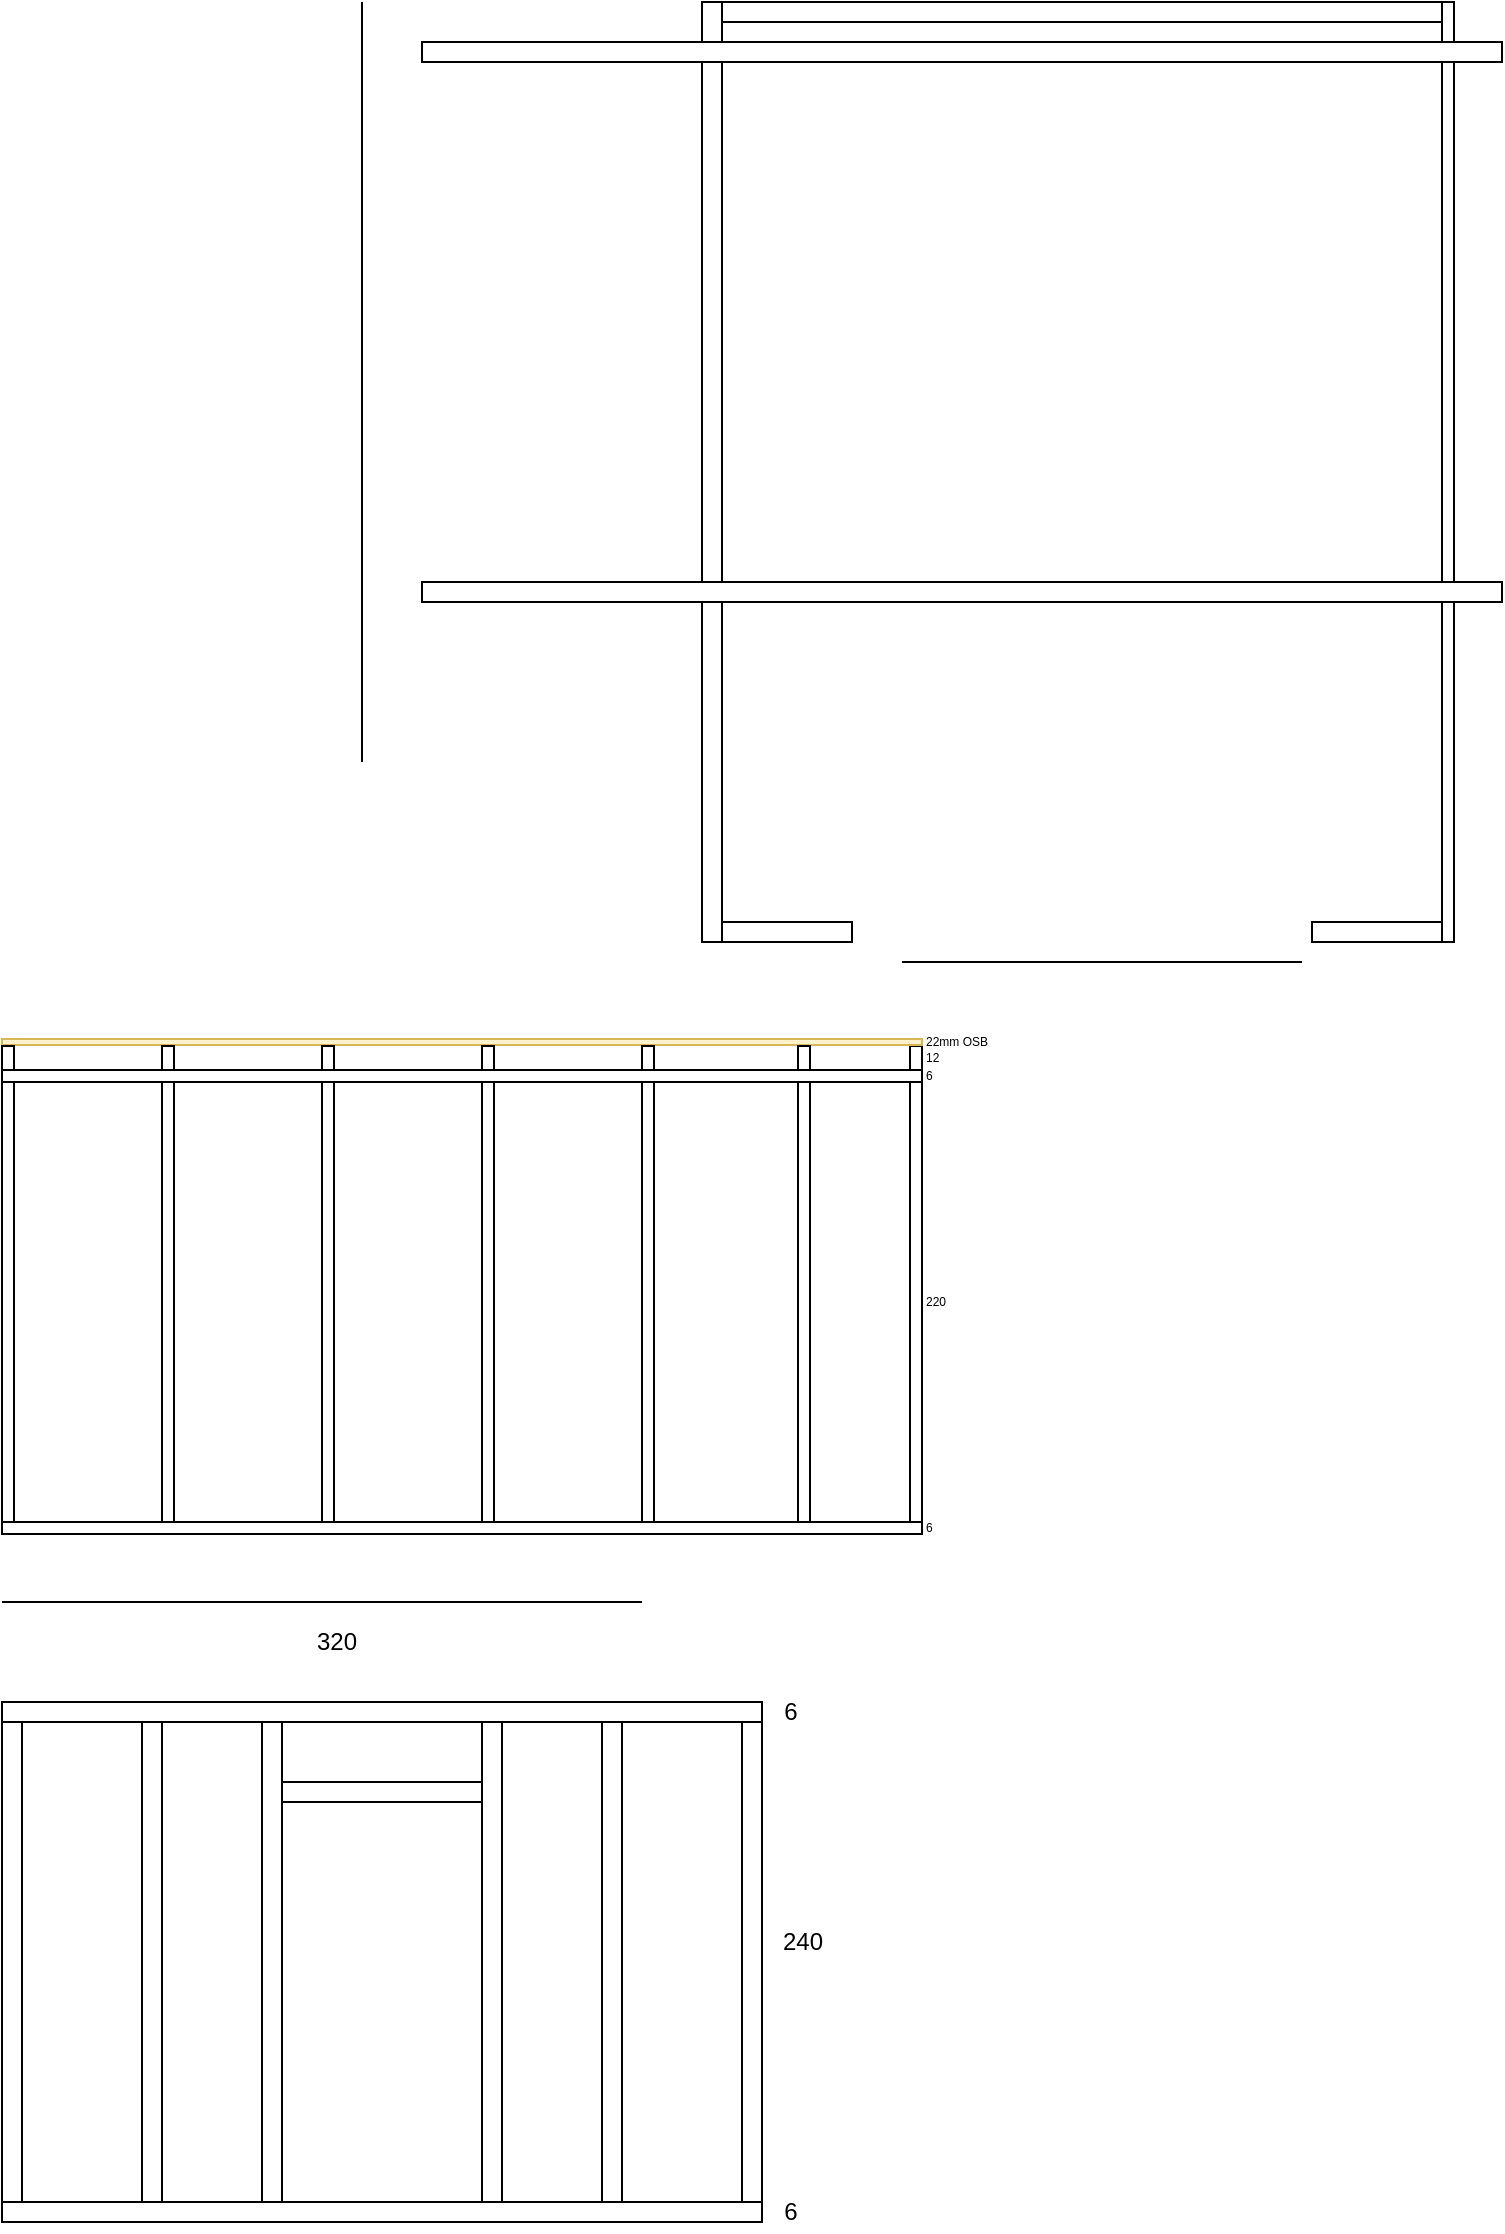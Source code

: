 <mxfile version="17.1.3" type="github">
  <diagram id="uHJnZxycNqBeEuo7Jlci" name="Page-1">
    <mxGraphModel dx="687" dy="398" grid="1" gridSize="10" guides="1" tooltips="1" connect="1" arrows="1" fold="1" page="1" pageScale="1" pageWidth="827" pageHeight="1169" math="0" shadow="0">
      <root>
        <mxCell id="0" />
        <mxCell id="1" parent="0" />
        <mxCell id="wEZuyLANaTQTKHT913J5-1" value="" style="rounded=0;whiteSpace=wrap;html=1;" parent="1" vertex="1">
          <mxGeometry x="380" y="20" width="360" height="10" as="geometry" />
        </mxCell>
        <mxCell id="wEZuyLANaTQTKHT913J5-2" value="" style="rounded=0;whiteSpace=wrap;html=1;" parent="1" vertex="1">
          <mxGeometry x="370" y="20" width="10" height="470" as="geometry" />
        </mxCell>
        <mxCell id="wEZuyLANaTQTKHT913J5-3" value="" style="rounded=0;whiteSpace=wrap;html=1;" parent="1" vertex="1">
          <mxGeometry x="740" y="20" width="6" height="470" as="geometry" />
        </mxCell>
        <mxCell id="wEZuyLANaTQTKHT913J5-4" value="" style="rounded=0;whiteSpace=wrap;html=1;" parent="1" vertex="1">
          <mxGeometry x="380" y="480" width="65" height="10" as="geometry" />
        </mxCell>
        <mxCell id="wEZuyLANaTQTKHT913J5-5" value="" style="rounded=0;whiteSpace=wrap;html=1;" parent="1" vertex="1">
          <mxGeometry x="675" y="480" width="65" height="10" as="geometry" />
        </mxCell>
        <mxCell id="wEZuyLANaTQTKHT913J5-6" value="" style="rounded=0;whiteSpace=wrap;html=1;" parent="1" vertex="1">
          <mxGeometry x="20" y="780" width="460" height="6" as="geometry" />
        </mxCell>
        <mxCell id="wEZuyLANaTQTKHT913J5-7" value="" style="rounded=0;whiteSpace=wrap;html=1;" parent="1" vertex="1">
          <mxGeometry x="20" y="560" width="6" height="220" as="geometry" />
        </mxCell>
        <mxCell id="wEZuyLANaTQTKHT913J5-8" value="" style="rounded=0;whiteSpace=wrap;html=1;" parent="1" vertex="1">
          <mxGeometry x="474" y="560" width="6" height="220" as="geometry" />
        </mxCell>
        <mxCell id="wEZuyLANaTQTKHT913J5-9" value="" style="rounded=0;whiteSpace=wrap;html=1;" parent="1" vertex="1">
          <mxGeometry x="20" y="554" width="460" height="6" as="geometry" />
        </mxCell>
        <mxCell id="wEZuyLANaTQTKHT913J5-10" value="" style="rounded=0;whiteSpace=wrap;html=1;" parent="1" vertex="1">
          <mxGeometry x="100" y="560" width="6" height="220" as="geometry" />
        </mxCell>
        <mxCell id="wEZuyLANaTQTKHT913J5-11" value="" style="rounded=0;whiteSpace=wrap;html=1;" parent="1" vertex="1">
          <mxGeometry x="260" y="560" width="6" height="220" as="geometry" />
        </mxCell>
        <mxCell id="wEZuyLANaTQTKHT913J5-13" value="" style="endArrow=none;html=1;rounded=0;" parent="1" edge="1">
          <mxGeometry width="50" height="50" relative="1" as="geometry">
            <mxPoint x="20" y="820" as="sourcePoint" />
            <mxPoint x="340" y="820" as="targetPoint" />
          </mxGeometry>
        </mxCell>
        <mxCell id="wEZuyLANaTQTKHT913J5-14" value="" style="rounded=0;whiteSpace=wrap;html=1;" parent="1" vertex="1">
          <mxGeometry x="340" y="560" width="6" height="220" as="geometry" />
        </mxCell>
        <mxCell id="wEZuyLANaTQTKHT913J5-15" value="" style="rounded=0;whiteSpace=wrap;html=1;" parent="1" vertex="1">
          <mxGeometry x="418" y="560" width="6" height="220" as="geometry" />
        </mxCell>
        <mxCell id="wEZuyLANaTQTKHT913J5-20" value="" style="endArrow=none;html=1;rounded=0;" parent="1" edge="1">
          <mxGeometry width="50" height="50" relative="1" as="geometry">
            <mxPoint x="470" y="500" as="sourcePoint" />
            <mxPoint x="670" y="500" as="targetPoint" />
          </mxGeometry>
        </mxCell>
        <mxCell id="wEZuyLANaTQTKHT913J5-21" value="" style="rounded=0;whiteSpace=wrap;html=1;" parent="1" vertex="1">
          <mxGeometry x="230" y="40" width="540" height="10" as="geometry" />
        </mxCell>
        <mxCell id="wEZuyLANaTQTKHT913J5-22" value="" style="rounded=0;whiteSpace=wrap;html=1;" parent="1" vertex="1">
          <mxGeometry x="230" y="310" width="540" height="10" as="geometry" />
        </mxCell>
        <mxCell id="wEZuyLANaTQTKHT913J5-23" value="" style="endArrow=none;html=1;rounded=0;" parent="1" edge="1">
          <mxGeometry width="50" height="50" relative="1" as="geometry">
            <mxPoint x="200" y="400" as="sourcePoint" />
            <mxPoint x="200" y="20" as="targetPoint" />
          </mxGeometry>
        </mxCell>
        <mxCell id="wEZuyLANaTQTKHT913J5-29" value="" style="rounded=0;whiteSpace=wrap;html=1;" parent="1" vertex="1">
          <mxGeometry x="180" y="560" width="6" height="220" as="geometry" />
        </mxCell>
        <mxCell id="wEZuyLANaTQTKHT913J5-33" value="" style="rounded=0;whiteSpace=wrap;html=1;" parent="1" vertex="1">
          <mxGeometry x="474" y="542" width="6" height="12" as="geometry" />
        </mxCell>
        <mxCell id="wEZuyLANaTQTKHT913J5-40" value="" style="rounded=0;whiteSpace=wrap;html=1;fillColor=#fff2cc;strokeColor=#d6b656;" parent="1" vertex="1">
          <mxGeometry x="20" y="538.5" width="460" height="3" as="geometry" />
        </mxCell>
        <mxCell id="wEZuyLANaTQTKHT913J5-41" value="6" style="text;html=1;align=left;verticalAlign=middle;resizable=0;points=[];autosize=1;strokeColor=none;fillColor=none;fontSize=6;" parent="1" vertex="1">
          <mxGeometry x="480" y="778" width="20" height="10" as="geometry" />
        </mxCell>
        <mxCell id="wEZuyLANaTQTKHT913J5-42" value="220" style="text;html=1;align=left;verticalAlign=middle;resizable=0;points=[];autosize=1;strokeColor=none;fillColor=none;fontSize=6;" parent="1" vertex="1">
          <mxGeometry x="480" y="665" width="30" height="10" as="geometry" />
        </mxCell>
        <mxCell id="wEZuyLANaTQTKHT913J5-43" value="6" style="text;html=1;align=left;verticalAlign=middle;resizable=0;points=[];autosize=1;strokeColor=none;fillColor=none;fontSize=6;" parent="1" vertex="1">
          <mxGeometry x="480" y="552" width="20" height="10" as="geometry" />
        </mxCell>
        <mxCell id="wEZuyLANaTQTKHT913J5-44" value="12" style="text;html=1;align=left;verticalAlign=middle;resizable=0;points=[];autosize=1;strokeColor=none;fillColor=none;fontSize=6;" parent="1" vertex="1">
          <mxGeometry x="480" y="543" width="20" height="10" as="geometry" />
        </mxCell>
        <mxCell id="wEZuyLANaTQTKHT913J5-45" value="320" style="text;html=1;align=center;verticalAlign=middle;resizable=0;points=[];autosize=1;strokeColor=none;fillColor=none;" parent="1" vertex="1">
          <mxGeometry x="167" y="830" width="40" height="20" as="geometry" />
        </mxCell>
        <mxCell id="wEZuyLANaTQTKHT913J5-47" value="22mm OSB" style="text;html=1;align=left;verticalAlign=middle;resizable=0;points=[];autosize=1;strokeColor=none;fillColor=none;fontSize=6;" parent="1" vertex="1">
          <mxGeometry x="480" y="535" width="50" height="10" as="geometry" />
        </mxCell>
        <mxCell id="wEZuyLANaTQTKHT913J5-48" value="" style="rounded=0;whiteSpace=wrap;html=1;" parent="1" vertex="1">
          <mxGeometry x="20" y="1120" width="380" height="10" as="geometry" />
        </mxCell>
        <mxCell id="wEZuyLANaTQTKHT913J5-49" value="" style="rounded=0;whiteSpace=wrap;html=1;" parent="1" vertex="1">
          <mxGeometry x="20" y="880" width="10" height="240" as="geometry" />
        </mxCell>
        <mxCell id="wEZuyLANaTQTKHT913J5-50" value="" style="rounded=0;whiteSpace=wrap;html=1;" parent="1" vertex="1">
          <mxGeometry x="150" y="880" width="10" height="240" as="geometry" />
        </mxCell>
        <mxCell id="wEZuyLANaTQTKHT913J5-51" value="" style="rounded=0;whiteSpace=wrap;html=1;" parent="1" vertex="1">
          <mxGeometry x="20" y="870" width="380" height="10" as="geometry" />
        </mxCell>
        <mxCell id="wEZuyLANaTQTKHT913J5-52" value="" style="rounded=0;whiteSpace=wrap;html=1;" parent="1" vertex="1">
          <mxGeometry x="90" y="880" width="10" height="240" as="geometry" />
        </mxCell>
        <mxCell id="wEZuyLANaTQTKHT913J5-53" value="" style="rounded=0;whiteSpace=wrap;html=1;" parent="1" vertex="1">
          <mxGeometry x="260" y="880" width="10" height="240" as="geometry" />
        </mxCell>
        <mxCell id="wEZuyLANaTQTKHT913J5-55" value="" style="rounded=0;whiteSpace=wrap;html=1;" parent="1" vertex="1">
          <mxGeometry x="320" y="880" width="10" height="240" as="geometry" />
        </mxCell>
        <mxCell id="wEZuyLANaTQTKHT913J5-60" value="" style="rounded=0;whiteSpace=wrap;html=1;" parent="1" vertex="1">
          <mxGeometry x="390" y="880" width="10" height="240" as="geometry" />
        </mxCell>
        <mxCell id="wEZuyLANaTQTKHT913J5-66" value="6" style="text;html=1;align=center;verticalAlign=middle;resizable=0;points=[];autosize=1;strokeColor=none;fillColor=none;" parent="1" vertex="1">
          <mxGeometry x="404" y="1115" width="20" height="20" as="geometry" />
        </mxCell>
        <mxCell id="wEZuyLANaTQTKHT913J5-67" value="240" style="text;html=1;align=center;verticalAlign=middle;resizable=0;points=[];autosize=1;strokeColor=none;fillColor=none;" parent="1" vertex="1">
          <mxGeometry x="400" y="980" width="40" height="20" as="geometry" />
        </mxCell>
        <mxCell id="wEZuyLANaTQTKHT913J5-68" value="6" style="text;html=1;align=center;verticalAlign=middle;resizable=0;points=[];autosize=1;strokeColor=none;fillColor=none;" parent="1" vertex="1">
          <mxGeometry x="404" y="865" width="20" height="20" as="geometry" />
        </mxCell>
        <mxCell id="wEZuyLANaTQTKHT913J5-72" value="" style="rounded=0;whiteSpace=wrap;html=1;" parent="1" vertex="1">
          <mxGeometry x="160" y="910" width="100" height="10" as="geometry" />
        </mxCell>
        <mxCell id="XRm9wvReqI4bNUKpNIi6-3" value="" style="rounded=0;whiteSpace=wrap;html=1;" vertex="1" parent="1">
          <mxGeometry x="418" y="542" width="6" height="12" as="geometry" />
        </mxCell>
        <mxCell id="XRm9wvReqI4bNUKpNIi6-4" value="" style="rounded=0;whiteSpace=wrap;html=1;" vertex="1" parent="1">
          <mxGeometry x="340" y="542" width="6" height="12" as="geometry" />
        </mxCell>
        <mxCell id="XRm9wvReqI4bNUKpNIi6-5" value="" style="rounded=0;whiteSpace=wrap;html=1;" vertex="1" parent="1">
          <mxGeometry x="260" y="542" width="6" height="12" as="geometry" />
        </mxCell>
        <mxCell id="XRm9wvReqI4bNUKpNIi6-6" value="" style="rounded=0;whiteSpace=wrap;html=1;" vertex="1" parent="1">
          <mxGeometry x="180" y="542" width="6" height="12" as="geometry" />
        </mxCell>
        <mxCell id="XRm9wvReqI4bNUKpNIi6-7" value="" style="rounded=0;whiteSpace=wrap;html=1;" vertex="1" parent="1">
          <mxGeometry x="100" y="542" width="6" height="12" as="geometry" />
        </mxCell>
        <mxCell id="XRm9wvReqI4bNUKpNIi6-9" value="" style="rounded=0;whiteSpace=wrap;html=1;" vertex="1" parent="1">
          <mxGeometry x="20" y="542" width="6" height="12" as="geometry" />
        </mxCell>
      </root>
    </mxGraphModel>
  </diagram>
</mxfile>
